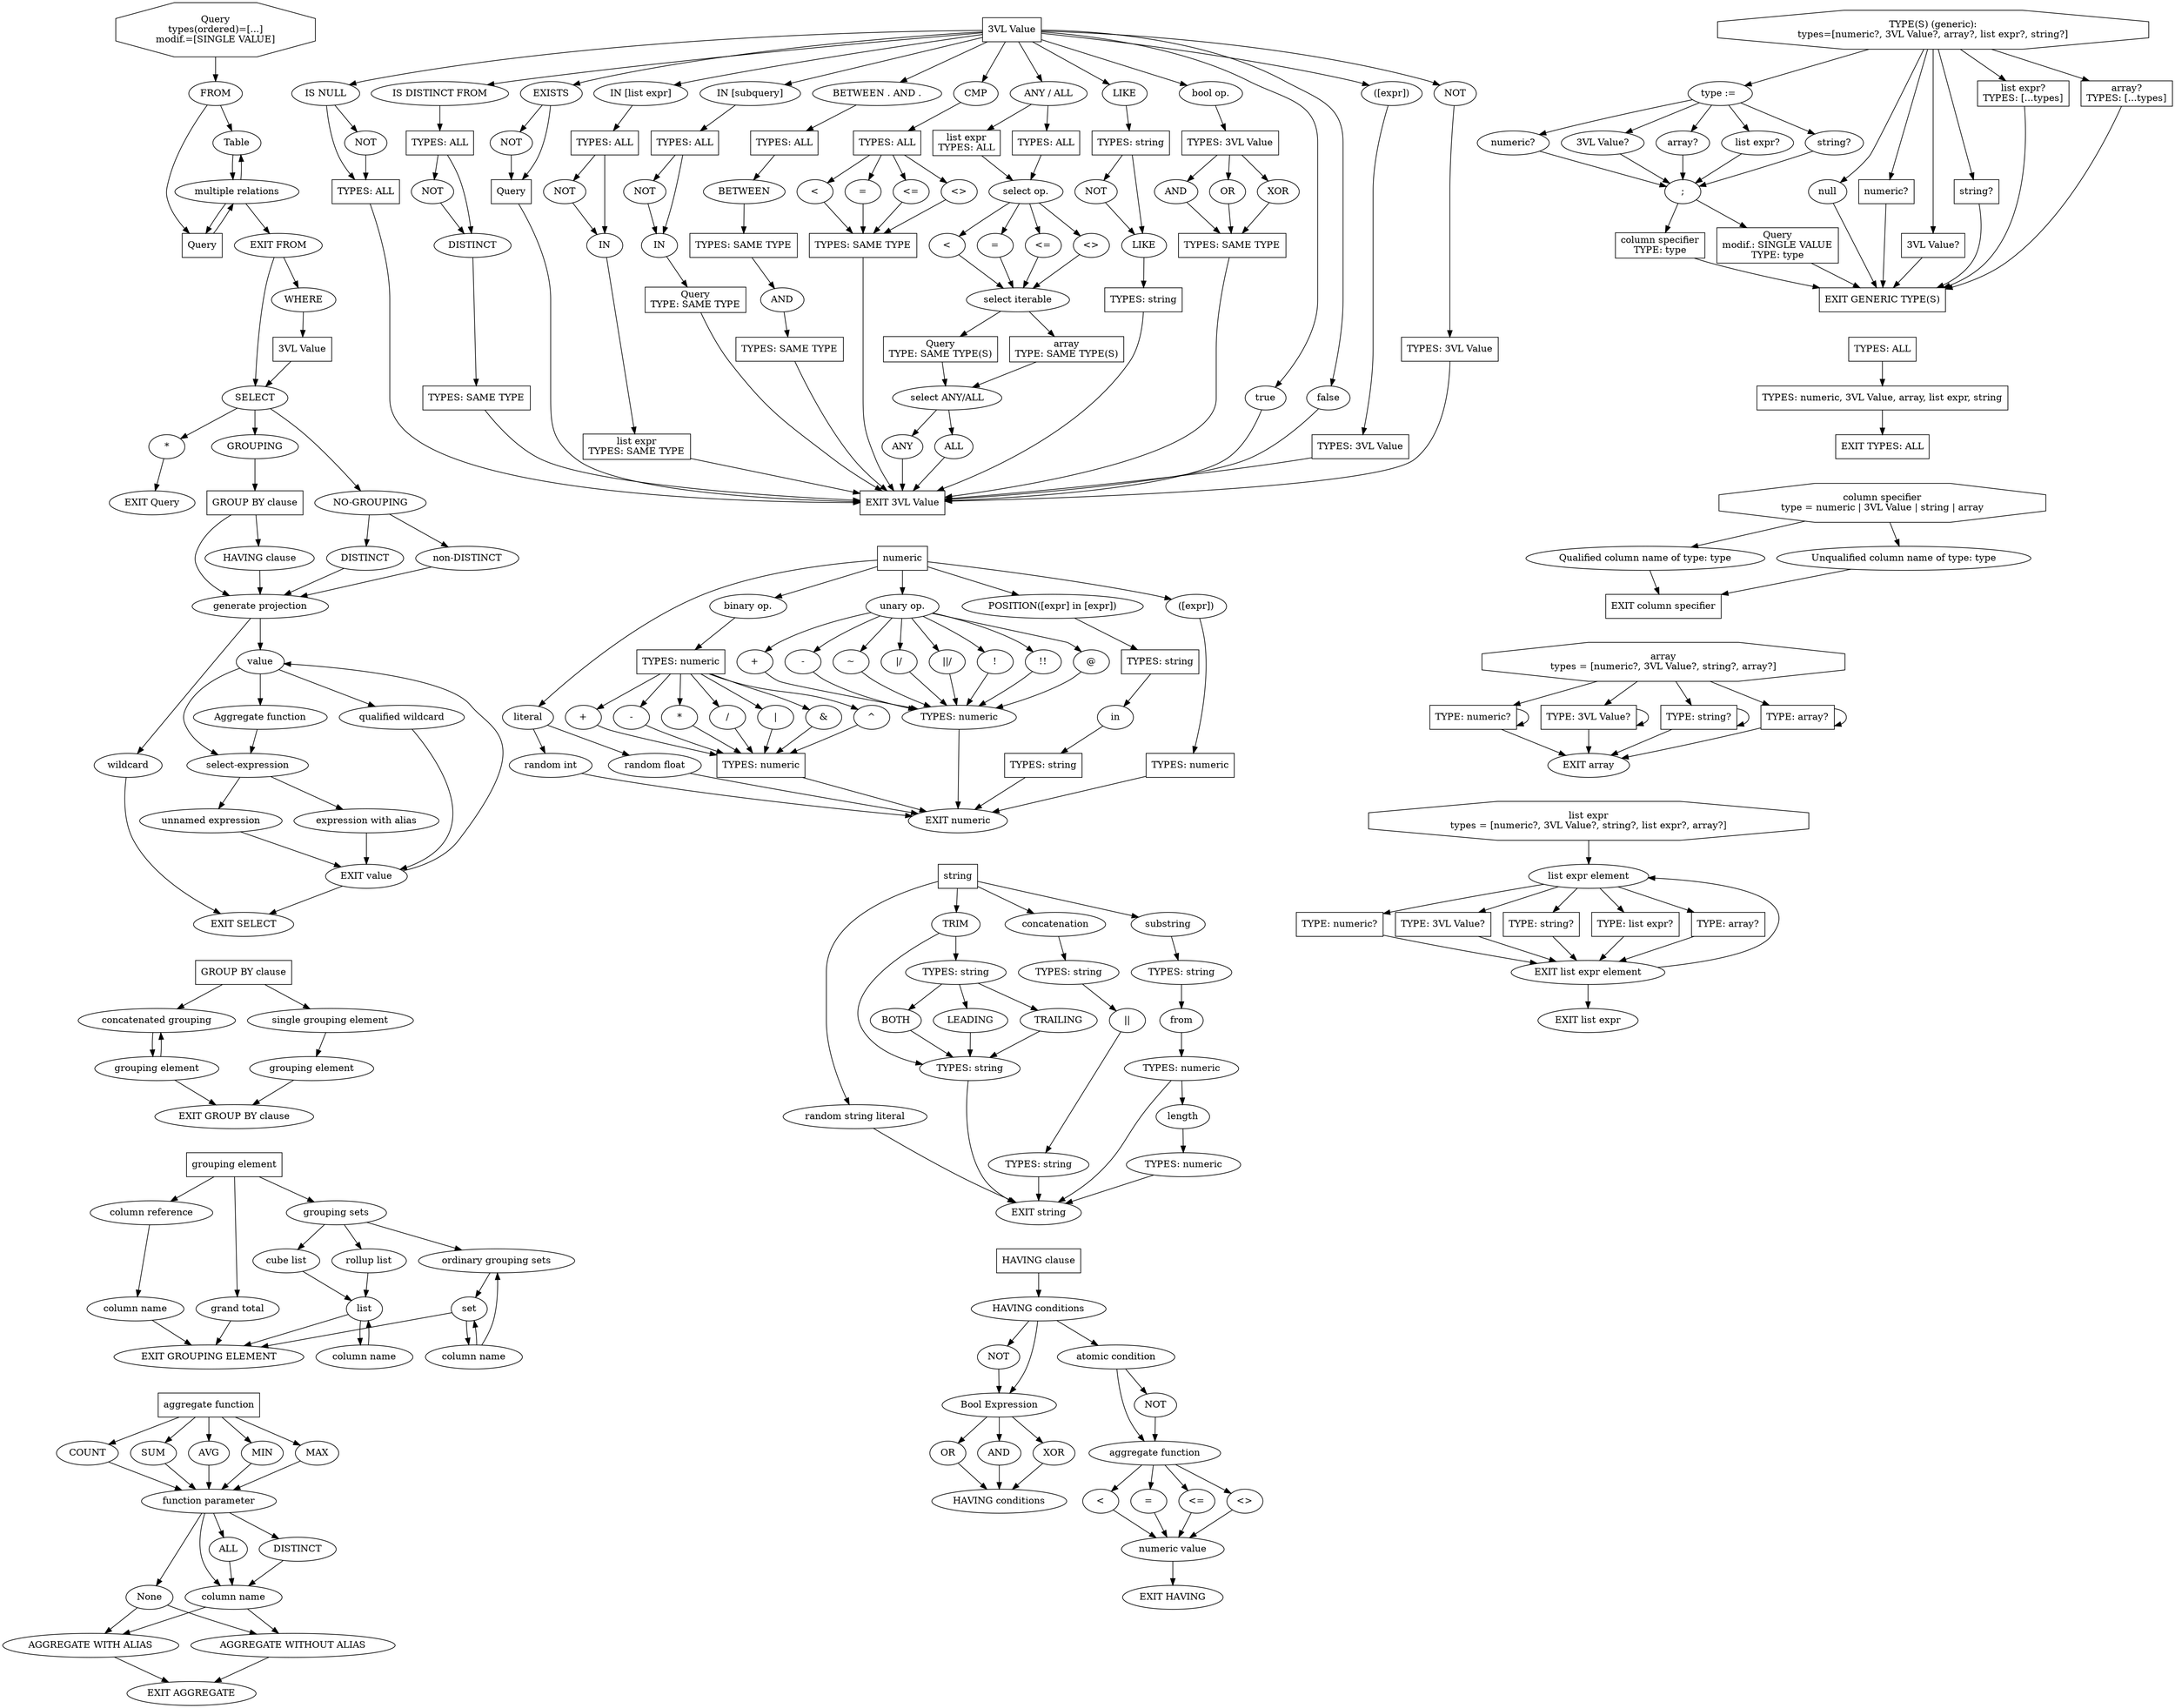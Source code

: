 # Structure is ALWAYS as follows:
# 1. General rule is place function definitions inside their own subgraphs.
# 2. Functional node begins from the node_name node.

# 3. Function definitions look as follows:
# 1) Node with parameters:
# subgraph def_{node_name} {
#     {node_name} [
#         TYPES = "[{type_name}, ...]" OR "[any]" OR "[known]" OR "[compatible]",
#         TYPE = "{type_name}, ..." OR "known",
#         MOD = "[{mod_name}, ...]",
#         ...
#     ]
#     ...
# }
# TYPE, TYPES and MOD in definitions are only for type-checking in definitions.
# all specified types of modifiers (TYPE, TYPES, MOD) are required to be passed by caller
# compatible is just the same type for not

# 4. Optional node (with a question mark at the end):
# {node_name} [OPTIONAL="option_name"]
# option_name is the name of an option listed in function args

# 5. Exit a callable node:
# EXIT_{node_name} [label="EXIT {node_label}"]

# 6. Call a callable node with params:
# call{caller_num}_{node_name} [TYPES={...}, MOD={...}, ...]
# ... -> call...
# there can be multiple callers, so each caller should have a unique id
# values of TYPES and MOD are exact mathes to those in definition

# 7. Call a callable node without params:
# call{caller_num}_{node_name} [...]
# ... -> call...

# 8. These are ignored:
# 1) ... -> ... [color=none]
# 2) Graphviz params in [] (label, shape...)

# 9. Define a node before referencing it:
# FROM []
# Query -> FROM

# 10. Don't do this:
# ... -> ... -> ...

# 11. Any subgraphs whose name does not begin with def_ are ignored

digraph G {
    subgraph def_Query {
        Query [TYPES="[any]", MOD="[single value]", label="Query\ntypes(ordered)=[...]\nmodif.=[SINGLE VALUE]", shape=octagon]
        EXIT_Query [label="EXIT Query"]

        FROM []
        Query -> FROM

        FROM_multiple_relations [label="multiple relations"]

        Table []
        FROM -> Table
        Table -> FROM_multiple_relations
        FROM_multiple_relations -> Table

        call0_Query [label="Query", shape=rectangle, TYPES="[any]", MOD="[]"]
        FROM -> call0_Query
        call0_Query -> FROM_multiple_relations
        FROM_multiple_relations -> call0_Query

        EXIT_FROM [label="EXIT FROM"]
        FROM_multiple_relations -> EXIT_FROM

        WHERE [label="WHERE"]
        EXIT_FROM -> WHERE

        call0_VAL_3 [label="3VL Value", shape=rectangle]
        WHERE -> call0_VAL_3

        SELECT []
        call0_VAL_3 -> SELECT
        EXIT_FROM -> SELECT

        select_all [label="*"]
        SELECT -> select_all
        select_all -> EXIT_Query
    }

    subgraph def_VAL_3 {
        VAL_3 [shape=rectangle, label="3VL Value"]
        EXIT_VAL_3 [shape=rectangle, label="EXIT 3VL Value"]

        IsNull [label="IS NULL"]
        call0_types_all [label="TYPES: ALL", shape=rectangle]
        VAL_3 -> IsNull
        IsNull -> call0_types_all
        IsNull_not [label="NOT"]
        IsNull -> IsNull_not
        IsNull_not -> call0_types_all
        call0_types_all -> EXIT_VAL_3

        IsDistinctFrom [label="IS DISTINCT FROM"]
        call1_types_all [label="TYPES: ALL", shape=rectangle]
        IsDistinctNOT [label="NOT"]
        DISTINCT []
        call21_types [TYPES="[compatible]", label="TYPES: SAME TYPE", shape=rectangle]
        VAL_3 -> IsDistinctFrom
        IsDistinctFrom -> call1_types_all
        call1_types_all -> IsDistinctNOT
        IsDistinctNOT -> DISTINCT
        call1_types_all -> DISTINCT
        DISTINCT -> call21_types
        call21_types -> EXIT_VAL_3

        Exists_not [label="NOT"]
        Exists [label="EXISTS"]
        call2_Query [TYPES="[any]", MOD="[]", label="Query", shape=rectangle]
        VAL_3 -> Exists
        Exists -> call2_Query
        call2_Query -> EXIT_VAL_3
        Exists -> Exists_not
        Exists_not -> call2_Query

        InList[label="IN [list expr]"]
        InListNot [label="NOT"]
        InListIn [label="IN"]
        VAL_3 -> InList
        call2_types_all [label="TYPES: ALL", shape=rectangle]
        InList -> call2_types_all
        call2_types_all -> InListNot
        InListNot -> InListIn
        call2_types_all -> InListIn
        call1_list_expr [TYPES="[compatible]", label="list expr\nTYPES: SAME TYPE", shape=rectangle]
        InListIn -> call1_list_expr
        call1_list_expr -> EXIT_VAL_3

        InSubquery[label="IN [subquery]"]
        InSubqueryNot [label="NOT"]
        InSubqueryIn [label="IN"]
        call3_types_all [label="TYPES: ALL", shape=rectangle]
        VAL_3 -> InSubquery
        InSubquery -> call3_types_all
        call3_types_all -> InSubqueryNot
        InSubqueryNot -> InSubqueryIn
        call3_types_all -> InSubqueryIn
        call3_Query [TYPES="[compatible]", MOD="[]", label="Query\nTYPE: SAME TYPE", shape=rectangle]
        InSubqueryIn -> call3_Query
        call3_Query -> EXIT_VAL_3

        Between[label="BETWEEN . AND ."]
        BetweenBetween [label="BETWEEN"]
        BetweenBetweenAnd [label="AND"]
        VAL_3 -> Between
        call4_types_all [label="TYPES: ALL", shape=rectangle]
        Between -> call4_types_all
        call4_types_all -> BetweenBetween
        call22_types [TYPES="[compatible]", label="TYPES: SAME TYPE", shape=rectangle]
        BetweenBetween -> call22_types
        call22_types -> BetweenBetweenAnd
        call23_types [TYPES="[compatible]", label="TYPES: SAME TYPE", shape=rectangle]
        BetweenBetweenAnd -> call23_types
        call23_types -> EXIT_VAL_3

        BinaryComp[label="CMP"]
        BinaryCompLess [label="<"]
        BinaryCompEqual [label="="]
        BinaryCompLessEqual [label="<="]
        BinaryCompUnEqual [label="<>"]
        VAL_3 -> BinaryComp
        call5_types_all [label="TYPES: ALL", shape=rectangle]
        BinaryComp -> call5_types_all
        call24_types [TYPES="[compatible]", label="TYPES: SAME TYPE", shape=rectangle]
        call5_types_all -> BinaryCompLess
        BinaryCompLess -> call24_types
        call5_types_all -> BinaryCompEqual
        BinaryCompEqual -> call24_types
        call5_types_all -> BinaryCompLessEqual
        BinaryCompLessEqual -> call24_types
        call5_types_all -> BinaryCompUnEqual
        BinaryCompUnEqual -> call24_types
        call24_types -> EXIT_VAL_3

        AnyAll[label="ANY / ALL"]
        AnyAllSelectOp[label="select op."]
        AnyAllLess [label="<"]
        AnyAllEqual [label="="]
        AnyAllLessEqual [label="<="]
        AnyAllUnEqual [label="<>"]
        AnyAllSelectIter[label="select iterable"]
        AnyAllAnyAll[label="select ANY/ALL"]
        AnyAllAnyAllAny[label="ANY"]
        AnyAllAnyAllAll[label="ALL"]
        VAL_3 -> AnyAll
        call2_list_expr [TYPES="[any]", label="list expr\nTYPES: ALL", shape=rectangle]
        AnyAll -> call2_list_expr
        call2_list_expr -> AnyAllSelectOp
        call6_types_all[label="TYPES: ALL", shape=rectangle]
        AnyAll -> call6_types_all
        call6_types_all -> AnyAllSelectOp
        AnyAllSelectOp -> AnyAllLess
        AnyAllLess -> AnyAllSelectIter
        AnyAllSelectOp -> AnyAllEqual
        AnyAllEqual -> AnyAllSelectIter
        AnyAllSelectOp -> AnyAllLessEqual
        AnyAllLessEqual -> AnyAllSelectIter
        AnyAllSelectOp -> AnyAllUnEqual
        AnyAllUnEqual -> AnyAllSelectIter
        call4_Query [TYPES="[compatible]", label="Query\nTYPE: SAME TYPE(S)", shape=rectangle]
        AnyAllSelectIter -> call4_Query
        call4_Query -> AnyAllAnyAll
        call1_array [TYPES="[compatible]", label="array\nTYPE: SAME TYPE(S)", shape=rectangle]
        AnyAllSelectIter -> call1_array
        call1_array -> AnyAllAnyAll
        AnyAllAnyAll -> AnyAllAnyAllAny
        AnyAllAnyAllAny -> EXIT_VAL_3
        AnyAllAnyAll -> AnyAllAnyAllAll
        AnyAllAnyAllAll -> EXIT_VAL_3

        BinaryStringLike[label="LIKE"]
        BinaryStringLikeNot [label="NOT"]
        BinaryStringLikeIn [label="LIKE"]
        VAL_3 -> BinaryStringLike
        call25_types [TYPES="[string]", label="TYPES: string", shape=rectangle]
        BinaryStringLike -> call25_types
        call25_types -> BinaryStringLikeNot
        BinaryStringLikeNot -> BinaryStringLikeIn
        call25_types -> BinaryStringLikeIn
        call26_types [TYPES="[string]", label="TYPES: string", shape=rectangle]
        BinaryStringLikeIn -> call26_types
        call26_types -> EXIT_VAL_3

        BinaryBooleanOpV3[label="bool op."]
        BinaryBooleanOpV3AND [label="AND"]
        BinaryBooleanOpV3OR [label="OR"]
        BinaryBooleanOpV3XOR [label="XOR"]
        VAL_3 -> BinaryBooleanOpV3
        call27_types [TYPES="[3VL Value]", label="TYPES: 3VL Value", shape=rectangle]
        BinaryBooleanOpV3 -> call27_types
        call27_types -> BinaryBooleanOpV3AND
        call28_types [TYPES="[compatible]", label="TYPES: SAME TYPE", shape=rectangle]
        BinaryBooleanOpV3AND -> call28_types
        call27_types -> BinaryBooleanOpV3OR
        BinaryBooleanOpV3OR -> call28_types
        call27_types -> BinaryBooleanOpV3XOR
        BinaryBooleanOpV3XOR -> call28_types
        call28_types -> EXIT_VAL_3

        true []
        VAL_3 -> true
        true -> EXIT_VAL_3
        false []
        VAL_3 -> false
        false -> EXIT_VAL_3

        Nested_VAL_3[label="([expr])"]
        VAL_3 -> Nested_VAL_3
        call29_types [TYPES="[3VL Value]", label="TYPES: 3VL Value", shape=rectangle]
        Nested_VAL_3 -> call29_types
        call29_types -> EXIT_VAL_3

        UnaryNot_VAL_3[label="NOT"]
        call30_types [TYPES="[3VL Value]", label="TYPES: 3VL Value", shape=rectangle]
        VAL_3 -> UnaryNot_VAL_3
        UnaryNot_VAL_3 -> call30_types
        call30_types -> EXIT_VAL_3
    }

    subgraph def_numeric {
        numeric [shape=rectangle, label="numeric"]
        EXIT_numeric [label="EXIT numeric"]
        EXIT_VAL_3 -> numeric [color=none]

        numeric_literal[label="literal"]
        numeric -> numeric_literal
        numeric_literal_int[label="random int"]
        numeric_literal -> numeric_literal_int
        numeric_literal_int -> EXIT_numeric
        numeric_literal_float[label="random float"]
        numeric_literal -> numeric_literal_float
        numeric_literal_float -> EXIT_numeric

        BinaryNumericOp[label="binary op."]
        numericRight [label="TYPES: numeric", shape=rectangle]
        numeric -> BinaryNumericOp
        binary_numeric_left [label="TYPES: numeric", shape=rectangle]
        BinaryNumericOp -> binary_numeric_left
        binary_numeric_plus [label="+"]
        binary_numeric_left -> binary_numeric_plus
        binary_numeric_plus -> numericRight
        binary_numeric_minus [label="-"]
        binary_numeric_left -> binary_numeric_minus
        binary_numeric_minus -> numericRight
        binary_numeric_mul [label="*"]
        binary_numeric_left -> binary_numeric_mul
        binary_numeric_mul -> numericRight
        binary_numeric_div [label="/"]
        binary_numeric_left -> binary_numeric_div
        binary_numeric_div -> numericRight
        binary_numeric_bin_or [label="|"]
        binary_numeric_left -> binary_numeric_bin_or
        binary_numeric_bin_or -> numericRight
        binary_numeric_bin_and [label="&"]
        binary_numeric_left -> binary_numeric_bin_and
        binary_numeric_bin_and -> numericRight
        binary_numeric_bin_xor [label="^"]
        binary_numeric_left -> binary_numeric_bin_xor
        binary_numeric_bin_xor -> numericRight
        numericRight -> EXIT_numeric

        UnaryNumericOp [label="unary op."]
        call1_types [TYPES="[numeric]", label="TYPES: numeric"]
        numeric -> UnaryNumericOp
        unary_numeric_plus[label="+"]
        UnaryNumericOp -> unary_numeric_plus
        unary_numeric_plus -> call1_types
        unary_numeric_minus[label="-"]
        UnaryNumericOp -> unary_numeric_minus
        unary_numeric_minus -> call1_types
        unary_numeric_bin_not [label="~"]
        UnaryNumericOp -> unary_numeric_bin_not
        unary_numeric_bin_not -> call1_types
        unary_numeric_sq_root [label="|/"]
        UnaryNumericOp -> unary_numeric_sq_root
        unary_numeric_sq_root -> call1_types
        unary_numeric_cub_root [label="||/"]
        UnaryNumericOp -> unary_numeric_cub_root
        unary_numeric_cub_root -> call1_types
        unary_numeric_postfix_fact [label="!"]
        UnaryNumericOp -> unary_numeric_postfix_fact
        unary_numeric_postfix_fact -> call1_types
        unary_numeric_prefix_fact [label="!!"]
        UnaryNumericOp -> unary_numeric_prefix_fact
        unary_numeric_prefix_fact -> call1_types
        unary_numeric_abs [label="@"]
        UnaryNumericOp -> unary_numeric_abs
        unary_numeric_abs -> call1_types
        call1_types -> EXIT_numeric

        numeric_string_Position[label="POSITION([expr] in [expr])"]
        numeric -> numeric_string_Position
        call2_types [TYPES="[string]", label="TYPES: string", shape=rectangle]
        numeric_string_Position -> call2_types
        string_position_in [label="in"]
        call2_types -> string_position_in
        call3_types [TYPES="[string]", label="TYPES: string", shape=rectangle]
        string_position_in -> call3_types
        call3_types -> EXIT_numeric

        Nested_numeric[label="([expr])"]
        numeric -> Nested_numeric
        call4_types [TYPES="[numeric]", label="TYPES: numeric", shape=rectangle]
        Nested_numeric -> call4_types
        call4_types -> EXIT_numeric
    }

    subgraph def_string {
        string [label="string", shape=rectangle]
        EXIT_string [label="EXIT string"]
        EXIT_numeric -> string [color=none]

        string_literal [label="random string literal"]
        string -> string_literal
        string_literal -> EXIT_string

        string_trim[label="TRIM"]
        string -> string_trim
        call5_types [TYPES="[string]", label="TYPES: string"]
        string_trim -> call5_types
        call6_types[TYPES="[string]", label="TYPES: string"]
        string_trim -> call6_types
        BOTH []
        call6_types -> BOTH
        BOTH -> call5_types
        LEADING []
        call6_types -> LEADING
        LEADING -> call5_types
        TRAILING []
        call6_types -> TRAILING
        TRAILING -> call5_types
        call5_types -> EXIT_string

        string_concat [label="concatenation"]
        string -> string_concat
        call7_types [TYPES="[string]", label="TYPES: string"]
        string_concat -> call7_types
        string_concat_concat [label="||"]
        call7_types -> string_concat_concat
        call8_types[TYPES="[string]", label="TYPES: string"]
        string_concat_concat -> call8_types
        call8_types -> EXIT_string

        string_substring[label="substring"]
        string -> string_substring
        call9_types[TYPES="[string]", label="TYPES: string"]
        string_substring -> call9_types
        string_substr_numeric_from_from[label="from"]
        call9_types -> string_substr_numeric_from_from
        call10_types [TYPES="[numeric]", label="TYPES: numeric"]
        string_substr_numeric_from_from -> call10_types
        call10_types -> EXIT_string
        string_substr_numeric_len_len [label="length"]
        call10_types -> string_substr_numeric_len_len
        call11_types [TYPES="[numeric]", label="TYPES: numeric"]
        string_substr_numeric_len_len -> call11_types
        call11_types -> EXIT_string
    }

    subgraph def_types {
        types [TYPES="[numeric, 3VL Value, array, list expr, string]", label="TYPE(S) (generic):\ntypes=[numeric?, 3VL Value?, array?, list expr?, string?]", shape=octagon]
        EXIT_types [label="EXIT GENERIC TYPE(S)", shape=rectangle]

        types_select_type[label="type := "]
        types_select_type_end[label=";"]
        types -> types_select_type
        types_select_type_numeric[OPTIONAL="numeric", label="numeric?"]
        types_select_type -> types_select_type_numeric
        types_select_type_numeric -> types_select_type_end
        types_select_type_3vl[OPTIONAL="3VL Value", label="3VL Value?"]
        types_select_type -> types_select_type_3vl
        types_select_type_3vl -> types_select_type_end
        types_select_type_array[OPTIONAL="array", label="array?"]
        types_select_type -> types_select_type_array
        types_select_type_array -> types_select_type_end
        types_select_type_list_expr[OPTIONAL="list expr", label="list expr?"]
        types_select_type -> types_select_type_list_expr
        types_select_type_list_expr -> types_select_type_end
        types_select_type_string[OPTIONAL="string", label="string?"]
        types_select_type -> types_select_type_string
        types_select_type_string -> types_select_type_end

        call0_column_spec [TYPE="known", label="column specifier\nTYPE: type", shape=rectangle]
        types_select_type_end -> call0_column_spec
        call0_column_spec -> EXIT_types

        call1_Query [TYPES="[known]", MOD="[single value]", label="Query\nmodif.: SINGLE VALUE\nTYPE: type", shape=rectangle]
        types_select_type_end -> call1_Query
        call1_Query -> EXIT_types

        types_null [label="null"]
        types -> types_null
        types_null -> EXIT_types

        call0_numeric [OPTIONAL="numeric", label="numeric?", shape=rectangle]
        types -> call0_numeric
        call0_numeric -> EXIT_types

        call1_VAL_3 [OPTIONAL="3VL Value", label="3VL Value?", shape=rectangle]
        types -> call1_VAL_3
        call1_VAL_3 -> EXIT_types

        call0_string [OPTIONAL="string", label="string?", shape=rectangle]
        types -> call0_string
        call0_string -> EXIT_types

        call0_list_expr [OPTIONAL="list expr", TYPES="[known]", label="list expr?\nTYPES: [...types]", shape=rectangle]
        types -> call0_list_expr
        call0_list_expr -> EXIT_types

        call0_array [OPTIONAL="array", TYPES="[known]", label="array?\nTYPES: [...types]", shape=rectangle]
        types -> call0_array
        call0_array -> EXIT_types
    }

    subgraph def_types_all {
        types_all [label="TYPES: ALL", shape=rectangle]
        EXIT_types_all [label="EXIT TYPES: ALL", shape=rectangle]
        EXIT_types -> types_all [color=none]

        call0_types [TYPES="[numeric, 3VL Value, array, list expr, string]", label="TYPES: numeric, 3VL Value, array, list expr, string", shape=rectangle]
        types_all -> call0_types
        call0_types -> EXIT_types_all
    }

    subgraph def_column_spec {
        column_spec [TYPE="numeric, 3VL Value, string, array", label="column specifier\ntype = numeric | 3VL Value | string | array", shape=octagon]
        EXIT_column_spec [label="EXIT column specifier", shape=rectangle]
        EXIT_types_all -> column_spec [color=none]

        qualified_name [label="Qualified column name of type: type"]
        column_spec -> qualified_name
        qualified_name -> EXIT_column_spec
        unqualified_name [label="Unqualified column name of type: type"]
        column_spec -> unqualified_name
        unqualified_name -> EXIT_column_spec
    }

    subgraph def_array {
        array [TYPES="[numeric, 3VL Value, string, array]", label="array\ntypes = [numeric?, 3VL Value?, string?, array?]", shape=octagon]
        EXIT_array[label="EXIT array"]
        EXIT_column_spec -> array[color=none]

        call12_types [OPTIONAL="numeric", TYPES="[numeric]", label="TYPE: numeric?", shape=rectangle]
        call12_types -> call12_types
        array -> call12_types
        call12_types -> EXIT_array

        call13_types [OPTIONAL="3VL Value", TYPES="[3VL Value]", label="TYPE: 3VL Value?", shape=rectangle]
        call13_types -> call13_types
        array -> call13_types
        call13_types -> EXIT_array

        call31_types [OPTIONAL="string", TYPES="[string]", label="TYPE: string?", shape=rectangle]
        call31_types -> call31_types
        array -> call31_types
        call31_types -> EXIT_array

        call14_types [OPTIONAL="array", TYPES="[array]", label="TYPE: array?", shape=rectangle]
        call14_types -> call14_types
        array -> call14_types
        call14_types -> EXIT_array
    }

    subgraph def_list_expr {
        list_expr[TYPES="[numeric, 3VL Value, string, list expr, array]", label="list expr\ntypes = [numeric?, 3VL Value?, string?, list expr?, array?]", shape=octagon]
        EXIT_list_expr[label="EXIT list expr"]
        EXIT_array -> list_expr[color=none]

        list_expr_element [label="list expr element"]
        list_expr_element_exit[label="EXIT list expr element"]
        list_expr -> list_expr_element

        call16_types [OPTIONAL="numeric", TYPES="[numeric]", label="TYPE: numeric?", shape=rectangle]
        list_expr_element -> call16_types
        call16_types -> list_expr_element_exit

        call17_types [OPTIONAL="3VL Value", TYPES="[3VL Value]", label="TYPE: 3VL Value?", shape=rectangle]
        list_expr_element -> call17_types
        call17_types -> list_expr_element_exit

        call18_types [OPTIONAL="string", TYPES="[string]", label="TYPE: string?", shape=rectangle]
        list_expr_element -> call18_types
        call18_types -> list_expr_element_exit

        call19_types [OPTIONAL="list expr", TYPES="[list expr]", label="TYPE: list expr?", shape=rectangle]
        list_expr_element -> call19_types
        call19_types -> list_expr_element_exit

        call20_types [OPTIONAL="array", TYPES="[array]", label="TYPE: array?", shape=rectangle]
        list_expr_element -> call20_types
        call20_types -> list_expr_element_exit

        list_expr_element_exit -> list_expr_element
        list_expr_element_exit -> EXIT_list_expr
    }

    subgraph ignore {
        "SELECT" -> "GROUPING"
        "SELECT" -> "NO-GROUPING"
        "GROUPING" -> GROUPBYClause
        GROUPBYClause [label = "GROUP BY clause"]
        HAVINGClause [label = "HAVING clause"]
        GROUPBYClause -> HAVINGClause -> "generate projection"
        GROUPBYClause -> "generate projection"

        "EXIT SELECT" -> "GROUP BY clause" [color=none] # visual
        "GROUP BY clause" -> "single grouping element"
        "GROUP BY clause" -> "concatenated grouping"
        "concatenated grouping" -> "concatEl"
        "concatEl" -> "concatenated grouping"
        "single grouping element" -> "GroupingEl"
        "GroupingEl" [label="grouping element"]
        "concatEl" [label="grouping element"]
        "GroupingEl" -> "EXIT GROUPING"
        "concatEl" -> "EXIT GROUPING"
        "EXIT GROUPING" [label = "EXIT GROUP BY clause"]

        "EXIT GROUPING" -> "grouping element" [color=none] # visual
        "grouping element" -> "grand total"
        "grouping element" -> "column reference"
        "grouping element" -> "grouping sets"

        "grouping sets" -> "ordinary grouping sets"
        "grouping sets" -> "rollup list"
        "grouping sets" -> "cube list"

        "grouping element" [shape = rectangle]
        "GROUPBYClause" [shape = rectangle]
        HAVING [shape = rectangle]
        "aggregate function" [shape = rectangle]
        "GROUP BY clause" [shape = rectangle]



        "column reference" -> "column name"
        "ordinary grouping sets" -> set
        set -> GroupingColumnName
        GroupingColumnName -> set
        GroupingColumnName [label = "column name"]
        GroupingColumnName -> "ordinary grouping sets"

        "rollup list" -> list
        "cube list" -> list
        list -> ListColumnName
        ListColumnName -> list
        ListColumnName [label = "column name"]
        list -> "EXIT GROUPING ELEMENT"
        set -> "EXIT GROUPING ELEMENT"
        "grand total" -> "EXIT GROUPING ELEMENT"
        "column name" -> "EXIT GROUPING ELEMENT"


        EXIT_string -> HAVING [color=none]
        HAVING [label = "HAVING clause"]
        HAVING -> "HAVING conditions"
        "HAVING conditions" -> BoolNot -> AggrBoolExpr
        BoolNot [label = "NOT"]
        "HAVING conditions" -> "atomic condition"
        "HAVING AggrFunc" [label = "aggregate function"]
        "atomic condition" ->"HAVING AggrFunc"
        "atomic condition" -> AggrNot -> "HAVING AggrFunc"
        AggrNot [label = "NOT"]
        "HAVING AggrFunc" -> less
        "HAVING AggrFunc" -> equal
        "HAVING AggrFunc" -> loe
        "HAVING AggrFunc" -> noneq
        "HAVING conditions" -> AggrBoolExpr
        AggrBoolExpr [label = "Bool Expression"]
        AggrBoolExpr -> AggrOr -> SecondCond
        AggrBoolExpr -> AggrAnd -> SecondCond
        AggrBoolExpr -> AggrXor -> SecondCond
        AggrOr [label = "OR"]
        AggrAnd [label = "AND"]
        AggrXor [label = "XOR"]
        SecondCond [label = "HAVING conditions"]
        less [label = "<"]
        equal [label = "="]
        loe [label = "<="]
        noneq [label = "<>"]
        "num val" [label = "numeric value"]
        less -> "num val"
        loe -> "num val"
        equal -> "num val"
        noneq -> "num val"

        "num val" -> "EXIT HAVING"


        "EXIT GROUPING ELEMENT" -> "aggregate function" [color=none]
        "aggregate function" -> COUNT -> arg
        "aggregate function" -> SUM -> arg
        "aggregate function" -> AVG -> arg
        "aggregate function" -> MIN -> arg
        "aggregate function" -> MAX -> arg
        arg [label = "function parameter"]
        arg -> AggrNone
        AggrNone [label = "None"]
        arg -> ALL -> AggrExpr
        arg -> aggrDistinct -> AggrExpr
        aggrDistinct [label = "DISTINCT"]
        arg -> AggrExpr
        AggrExpr [label = "column name"]

        AggrExpr -> "AGGREGATE WITH ALIAS"
        AggrNone -> "AGGREGATE WITH ALIAS"
        AggrExpr -> "AGGREGATE WITHOUT ALIAS"
        AggrNone -> "AGGREGATE WITHOUT ALIAS"
        "AGGREGATE WITHOUT ALIAS" -> "EXIT AGGREGATE"
        "AGGREGATE WITH ALIAS" -> "EXIT AGGREGATE"

        "NO-GROUPING" -> selectDistinct
        "NO-GROUPING" -> "non-DISTINCT"
        selectDistinct -> "generate projection"
        "non-DISTINCT" -> "generate projection"
        selectDistinct [label = "DISTINCT"]

        "generate projection" -> "wildcard"
        "generate projection" -> "value"

        "value" -> "qualified wildcard"
        "qualified wildcard" -> "EXIT value"
        "value" -> "AggrInProjection" -> "select-expression"
        "value" -> "select-expression"
        "select-expression" -> "unnamed expression"
        "unnamed expression" -> "EXIT value"
        "select-expression" -> "expression with alias"
        "expression with alias" -> "EXIT value"

        AggrInProjection [label = "Aggregate function"]

        "wildcard" -> "EXIT SELECT"
        "EXIT value" -> "EXIT SELECT"
        "EXIT value" -> "value"
    }

}
